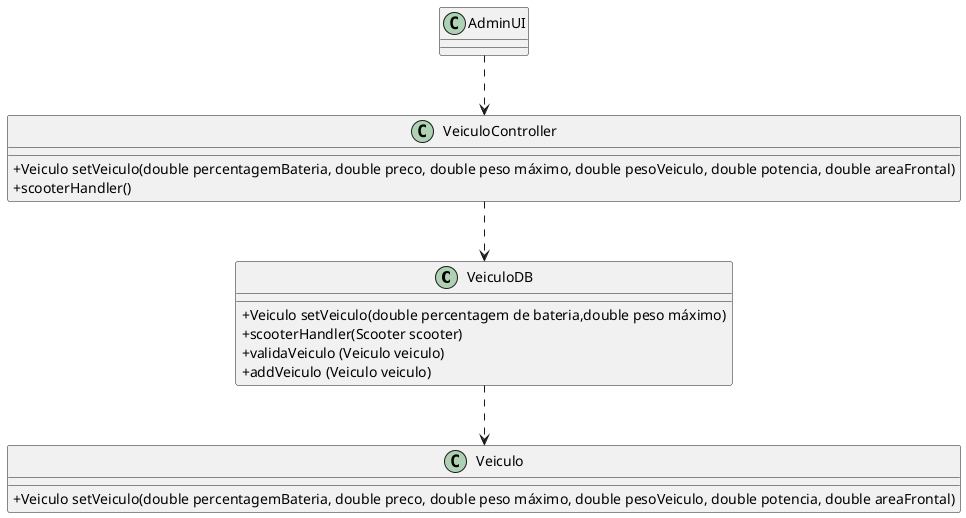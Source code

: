 @startuml
skinparam classAttributeIconSize 0

class VeiculoDB {
  +Veiculo setVeiculo(double percentagem de bateria,double peso máximo)
  +scooterHandler(Scooter scooter)
  +validaVeiculo (Veiculo veiculo)
  +addVeiculo (Veiculo veiculo)
}

class VeiculoController {
    +Veiculo setVeiculo(double percentagemBateria, double preco, double peso máximo, double pesoVeiculo, double potencia, double areaFrontal)
    +scooterHandler()
}

class AdminUI {
}

class Veiculo {
   +Veiculo setVeiculo(double percentagemBateria, double preco, double peso máximo, double pesoVeiculo, double potencia, double areaFrontal)
}

AdminUI ..> VeiculoController 

VeiculoController  ..> VeiculoDB
VeiculoDB ..> Veiculo
@enduml